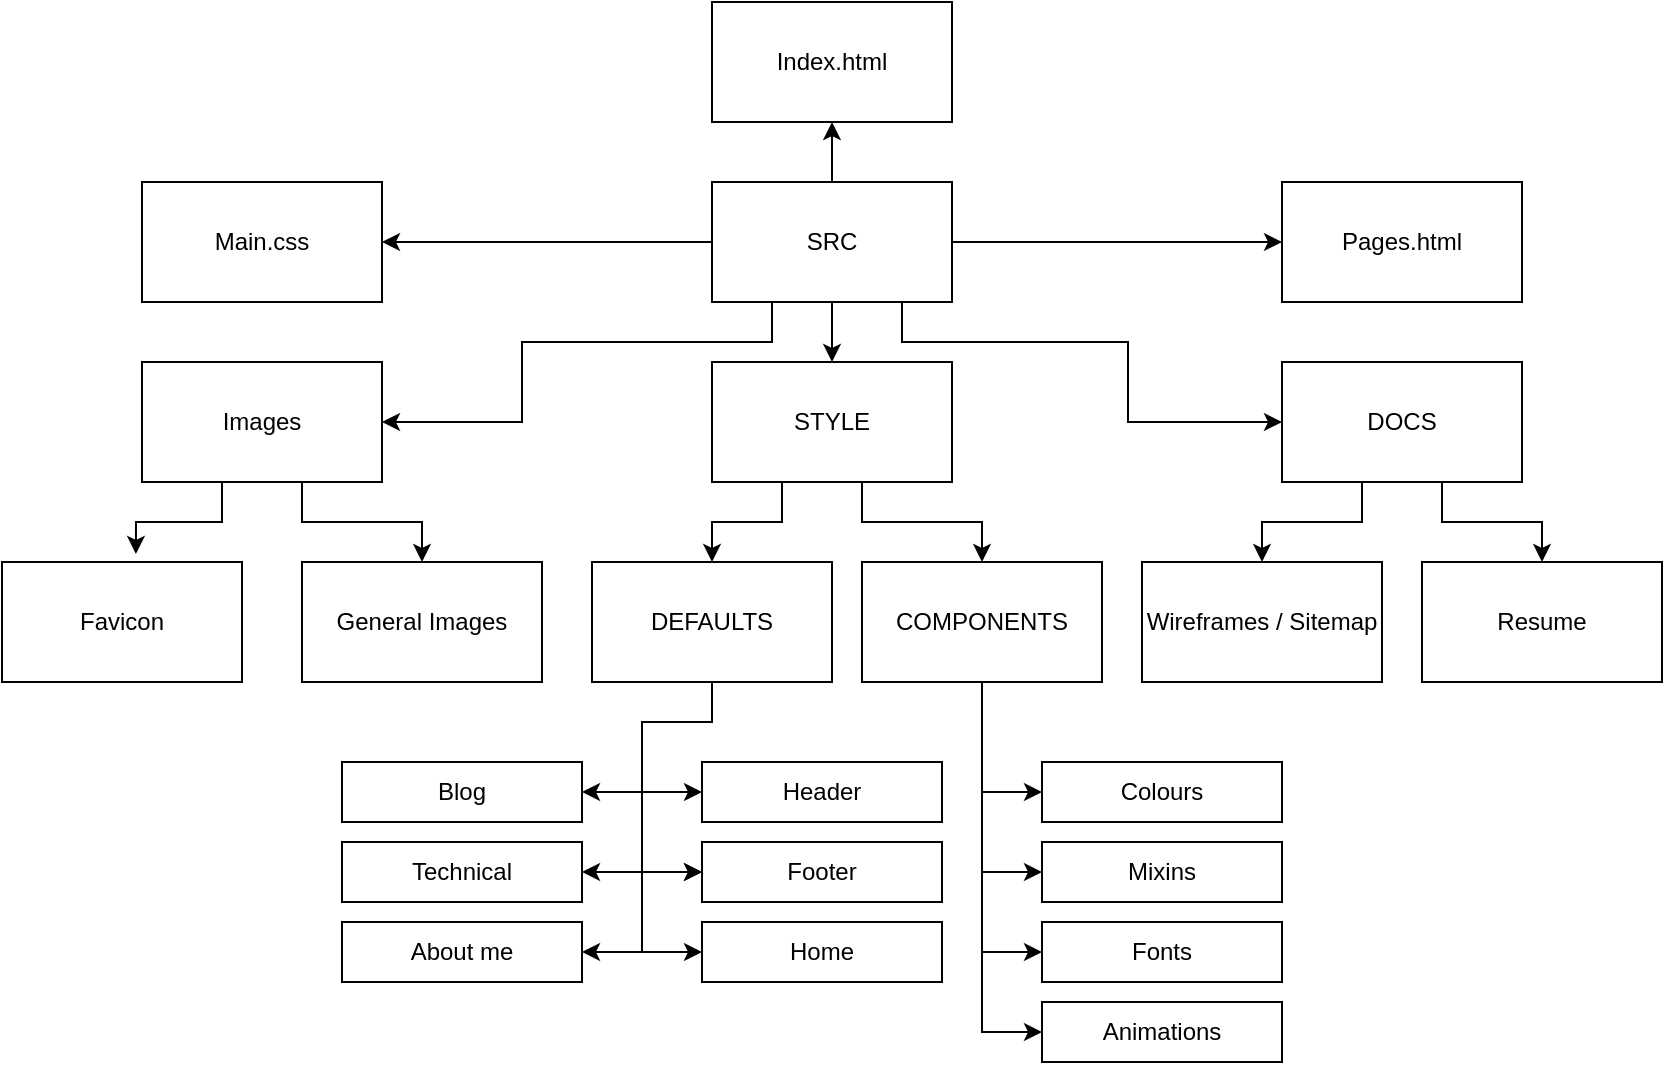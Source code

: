 <mxfile version="22.1.1" type="github">
  <diagram name="Page-1" id="h-hHqpUnpeoOMQe769Zt">
    <mxGraphModel dx="1434" dy="790" grid="1" gridSize="10" guides="1" tooltips="1" connect="1" arrows="1" fold="1" page="1" pageScale="1" pageWidth="850" pageHeight="1100" math="0" shadow="0">
      <root>
        <mxCell id="0" />
        <mxCell id="1" parent="0" />
        <mxCell id="TCO9rcIO4yob-BprOVB--8" style="edgeStyle=orthogonalEdgeStyle;rounded=0;orthogonalLoop=1;jettySize=auto;html=1;entryX=0;entryY=0.5;entryDx=0;entryDy=0;" edge="1" parent="1" source="TCO9rcIO4yob-BprOVB--1" target="TCO9rcIO4yob-BprOVB--6">
          <mxGeometry relative="1" as="geometry">
            <Array as="points">
              <mxPoint x="460" y="190" />
              <mxPoint x="573" y="190" />
              <mxPoint x="573" y="230" />
            </Array>
          </mxGeometry>
        </mxCell>
        <mxCell id="TCO9rcIO4yob-BprOVB--18" style="edgeStyle=orthogonalEdgeStyle;rounded=0;orthogonalLoop=1;jettySize=auto;html=1;entryX=0.5;entryY=0;entryDx=0;entryDy=0;" edge="1" parent="1" source="TCO9rcIO4yob-BprOVB--1" target="TCO9rcIO4yob-BprOVB--3">
          <mxGeometry relative="1" as="geometry" />
        </mxCell>
        <mxCell id="TCO9rcIO4yob-BprOVB--29" style="edgeStyle=orthogonalEdgeStyle;rounded=0;orthogonalLoop=1;jettySize=auto;html=1;entryX=0.5;entryY=1;entryDx=0;entryDy=0;" edge="1" parent="1" source="TCO9rcIO4yob-BprOVB--1" target="TCO9rcIO4yob-BprOVB--31">
          <mxGeometry relative="1" as="geometry">
            <mxPoint x="425" y="90" as="targetPoint" />
          </mxGeometry>
        </mxCell>
        <mxCell id="TCO9rcIO4yob-BprOVB--35" style="edgeStyle=orthogonalEdgeStyle;rounded=0;orthogonalLoop=1;jettySize=auto;html=1;" edge="1" parent="1" source="TCO9rcIO4yob-BprOVB--1" target="TCO9rcIO4yob-BprOVB--36">
          <mxGeometry relative="1" as="geometry">
            <mxPoint x="640" y="60" as="targetPoint" />
            <Array as="points">
              <mxPoint x="530" y="140" />
              <mxPoint x="530" y="140" />
            </Array>
          </mxGeometry>
        </mxCell>
        <mxCell id="TCO9rcIO4yob-BprOVB--40" style="edgeStyle=orthogonalEdgeStyle;rounded=0;orthogonalLoop=1;jettySize=auto;html=1;" edge="1" parent="1" source="TCO9rcIO4yob-BprOVB--1" target="TCO9rcIO4yob-BprOVB--41">
          <mxGeometry relative="1" as="geometry">
            <mxPoint x="230" y="60" as="targetPoint" />
            <Array as="points">
              <mxPoint x="320" y="140" />
              <mxPoint x="320" y="140" />
            </Array>
          </mxGeometry>
        </mxCell>
        <mxCell id="TCO9rcIO4yob-BprOVB--44" style="edgeStyle=orthogonalEdgeStyle;rounded=0;orthogonalLoop=1;jettySize=auto;html=1;exitX=0.25;exitY=1;exitDx=0;exitDy=0;entryX=1;entryY=0.5;entryDx=0;entryDy=0;" edge="1" parent="1" source="TCO9rcIO4yob-BprOVB--1" target="TCO9rcIO4yob-BprOVB--5">
          <mxGeometry relative="1" as="geometry">
            <Array as="points">
              <mxPoint x="395" y="190" />
              <mxPoint x="270" y="190" />
              <mxPoint x="270" y="230" />
            </Array>
          </mxGeometry>
        </mxCell>
        <mxCell id="TCO9rcIO4yob-BprOVB--1" value="SRC" style="rounded=0;whiteSpace=wrap;html=1;" vertex="1" parent="1">
          <mxGeometry x="365" y="110" width="120" height="60" as="geometry" />
        </mxCell>
        <mxCell id="TCO9rcIO4yob-BprOVB--19" style="edgeStyle=orthogonalEdgeStyle;rounded=0;orthogonalLoop=1;jettySize=auto;html=1;entryX=0.5;entryY=0;entryDx=0;entryDy=0;" edge="1" parent="1" source="TCO9rcIO4yob-BprOVB--3" target="TCO9rcIO4yob-BprOVB--4">
          <mxGeometry relative="1" as="geometry">
            <Array as="points">
              <mxPoint x="440" y="280" />
              <mxPoint x="500" y="280" />
            </Array>
          </mxGeometry>
        </mxCell>
        <mxCell id="TCO9rcIO4yob-BprOVB--37" style="edgeStyle=orthogonalEdgeStyle;rounded=0;orthogonalLoop=1;jettySize=auto;html=1;" edge="1" parent="1" source="TCO9rcIO4yob-BprOVB--3" target="TCO9rcIO4yob-BprOVB--38">
          <mxGeometry relative="1" as="geometry">
            <mxPoint x="370" y="300" as="targetPoint" />
            <Array as="points">
              <mxPoint x="400" y="280" />
              <mxPoint x="365" y="280" />
            </Array>
          </mxGeometry>
        </mxCell>
        <mxCell id="TCO9rcIO4yob-BprOVB--3" value="STYLE" style="rounded=0;whiteSpace=wrap;html=1;" vertex="1" parent="1">
          <mxGeometry x="365" y="200" width="120" height="60" as="geometry" />
        </mxCell>
        <mxCell id="TCO9rcIO4yob-BprOVB--48" style="edgeStyle=orthogonalEdgeStyle;rounded=0;orthogonalLoop=1;jettySize=auto;html=1;" edge="1" parent="1" source="TCO9rcIO4yob-BprOVB--4" target="TCO9rcIO4yob-BprOVB--49">
          <mxGeometry relative="1" as="geometry">
            <mxPoint x="500" y="560" as="targetPoint" />
            <Array as="points">
              <mxPoint x="500" y="535" />
            </Array>
          </mxGeometry>
        </mxCell>
        <mxCell id="TCO9rcIO4yob-BprOVB--53" style="edgeStyle=orthogonalEdgeStyle;rounded=0;orthogonalLoop=1;jettySize=auto;html=1;entryX=0;entryY=0.5;entryDx=0;entryDy=0;" edge="1" parent="1" source="TCO9rcIO4yob-BprOVB--4" target="TCO9rcIO4yob-BprOVB--52">
          <mxGeometry relative="1" as="geometry" />
        </mxCell>
        <mxCell id="TCO9rcIO4yob-BprOVB--54" style="edgeStyle=orthogonalEdgeStyle;rounded=0;orthogonalLoop=1;jettySize=auto;html=1;entryX=0;entryY=0.5;entryDx=0;entryDy=0;" edge="1" parent="1" source="TCO9rcIO4yob-BprOVB--4" target="TCO9rcIO4yob-BprOVB--51">
          <mxGeometry relative="1" as="geometry" />
        </mxCell>
        <mxCell id="TCO9rcIO4yob-BprOVB--55" style="edgeStyle=orthogonalEdgeStyle;rounded=0;orthogonalLoop=1;jettySize=auto;html=1;entryX=0;entryY=0.5;entryDx=0;entryDy=0;" edge="1" parent="1" source="TCO9rcIO4yob-BprOVB--4" target="TCO9rcIO4yob-BprOVB--50">
          <mxGeometry relative="1" as="geometry" />
        </mxCell>
        <mxCell id="TCO9rcIO4yob-BprOVB--4" value="COMPONENTS" style="rounded=0;whiteSpace=wrap;html=1;" vertex="1" parent="1">
          <mxGeometry x="440" y="300" width="120" height="60" as="geometry" />
        </mxCell>
        <mxCell id="TCO9rcIO4yob-BprOVB--46" style="edgeStyle=orthogonalEdgeStyle;rounded=0;orthogonalLoop=1;jettySize=auto;html=1;entryX=0.5;entryY=0;entryDx=0;entryDy=0;" edge="1" parent="1" source="TCO9rcIO4yob-BprOVB--5" target="TCO9rcIO4yob-BprOVB--27">
          <mxGeometry relative="1" as="geometry">
            <Array as="points">
              <mxPoint x="160" y="280" />
              <mxPoint x="220" y="280" />
            </Array>
          </mxGeometry>
        </mxCell>
        <mxCell id="TCO9rcIO4yob-BprOVB--5" value="Images" style="rounded=0;whiteSpace=wrap;html=1;" vertex="1" parent="1">
          <mxGeometry x="80" y="200" width="120" height="60" as="geometry" />
        </mxCell>
        <mxCell id="TCO9rcIO4yob-BprOVB--42" style="edgeStyle=orthogonalEdgeStyle;rounded=0;orthogonalLoop=1;jettySize=auto;html=1;entryX=0.5;entryY=0;entryDx=0;entryDy=0;" edge="1" parent="1" source="TCO9rcIO4yob-BprOVB--6" target="TCO9rcIO4yob-BprOVB--13">
          <mxGeometry relative="1" as="geometry">
            <Array as="points">
              <mxPoint x="690" y="280" />
              <mxPoint x="640" y="280" />
            </Array>
          </mxGeometry>
        </mxCell>
        <mxCell id="TCO9rcIO4yob-BprOVB--43" style="edgeStyle=orthogonalEdgeStyle;rounded=0;orthogonalLoop=1;jettySize=auto;html=1;exitX=0.75;exitY=1;exitDx=0;exitDy=0;entryX=0.5;entryY=0;entryDx=0;entryDy=0;" edge="1" parent="1" source="TCO9rcIO4yob-BprOVB--6" target="TCO9rcIO4yob-BprOVB--11">
          <mxGeometry relative="1" as="geometry">
            <Array as="points">
              <mxPoint x="730" y="260" />
              <mxPoint x="730" y="280" />
              <mxPoint x="780" y="280" />
            </Array>
          </mxGeometry>
        </mxCell>
        <mxCell id="TCO9rcIO4yob-BprOVB--6" value="DOCS" style="rounded=0;whiteSpace=wrap;html=1;" vertex="1" parent="1">
          <mxGeometry x="650" y="200" width="120" height="60" as="geometry" />
        </mxCell>
        <mxCell id="TCO9rcIO4yob-BprOVB--11" value="Resume" style="rounded=0;whiteSpace=wrap;html=1;" vertex="1" parent="1">
          <mxGeometry x="720" y="300" width="120" height="60" as="geometry" />
        </mxCell>
        <mxCell id="TCO9rcIO4yob-BprOVB--13" value="Wireframes / Sitemap" style="rounded=0;whiteSpace=wrap;html=1;" vertex="1" parent="1">
          <mxGeometry x="580" y="300" width="120" height="60" as="geometry" />
        </mxCell>
        <mxCell id="TCO9rcIO4yob-BprOVB--26" value="Favicon" style="rounded=0;whiteSpace=wrap;html=1;" vertex="1" parent="1">
          <mxGeometry x="10" y="300" width="120" height="60" as="geometry" />
        </mxCell>
        <mxCell id="TCO9rcIO4yob-BprOVB--27" value="General Images" style="rounded=0;whiteSpace=wrap;html=1;" vertex="1" parent="1">
          <mxGeometry x="160" y="300" width="120" height="60" as="geometry" />
        </mxCell>
        <mxCell id="TCO9rcIO4yob-BprOVB--31" value="Index.html" style="rounded=0;whiteSpace=wrap;html=1;" vertex="1" parent="1">
          <mxGeometry x="365" y="20" width="120" height="60" as="geometry" />
        </mxCell>
        <mxCell id="TCO9rcIO4yob-BprOVB--36" value="Pages.html" style="rounded=0;whiteSpace=wrap;html=1;" vertex="1" parent="1">
          <mxGeometry x="650" y="110" width="120" height="60" as="geometry" />
        </mxCell>
        <mxCell id="TCO9rcIO4yob-BprOVB--65" style="edgeStyle=orthogonalEdgeStyle;rounded=0;orthogonalLoop=1;jettySize=auto;html=1;entryX=0;entryY=0.5;entryDx=0;entryDy=0;exitX=0.5;exitY=1;exitDx=0;exitDy=0;" edge="1" parent="1" source="TCO9rcIO4yob-BprOVB--38" target="TCO9rcIO4yob-BprOVB--63">
          <mxGeometry relative="1" as="geometry">
            <Array as="points">
              <mxPoint x="365" y="380" />
              <mxPoint x="330" y="380" />
              <mxPoint x="330" y="415" />
            </Array>
          </mxGeometry>
        </mxCell>
        <mxCell id="TCO9rcIO4yob-BprOVB--66" style="edgeStyle=orthogonalEdgeStyle;rounded=0;orthogonalLoop=1;jettySize=auto;html=1;entryX=0;entryY=0.5;entryDx=0;entryDy=0;exitX=0.5;exitY=1;exitDx=0;exitDy=0;" edge="1" parent="1" source="TCO9rcIO4yob-BprOVB--38" target="TCO9rcIO4yob-BprOVB--62">
          <mxGeometry relative="1" as="geometry">
            <Array as="points">
              <mxPoint x="365" y="380" />
              <mxPoint x="330" y="380" />
              <mxPoint x="330" y="455" />
            </Array>
          </mxGeometry>
        </mxCell>
        <mxCell id="TCO9rcIO4yob-BprOVB--67" style="edgeStyle=orthogonalEdgeStyle;rounded=0;orthogonalLoop=1;jettySize=auto;html=1;entryX=1;entryY=0.5;entryDx=0;entryDy=0;exitX=0.5;exitY=1;exitDx=0;exitDy=0;" edge="1" parent="1" source="TCO9rcIO4yob-BprOVB--38" target="TCO9rcIO4yob-BprOVB--57">
          <mxGeometry relative="1" as="geometry">
            <Array as="points">
              <mxPoint x="365" y="380" />
              <mxPoint x="330" y="380" />
              <mxPoint x="330" y="495" />
            </Array>
          </mxGeometry>
        </mxCell>
        <mxCell id="TCO9rcIO4yob-BprOVB--68" style="edgeStyle=orthogonalEdgeStyle;rounded=0;orthogonalLoop=1;jettySize=auto;html=1;entryX=1;entryY=0.5;entryDx=0;entryDy=0;exitX=0.5;exitY=1;exitDx=0;exitDy=0;" edge="1" parent="1" source="TCO9rcIO4yob-BprOVB--38" target="TCO9rcIO4yob-BprOVB--58">
          <mxGeometry relative="1" as="geometry">
            <Array as="points">
              <mxPoint x="365" y="380" />
              <mxPoint x="330" y="380" />
              <mxPoint x="330" y="455" />
            </Array>
          </mxGeometry>
        </mxCell>
        <mxCell id="TCO9rcIO4yob-BprOVB--69" style="edgeStyle=orthogonalEdgeStyle;rounded=0;orthogonalLoop=1;jettySize=auto;html=1;entryX=1;entryY=0.5;entryDx=0;entryDy=0;exitX=0.5;exitY=1;exitDx=0;exitDy=0;" edge="1" parent="1" source="TCO9rcIO4yob-BprOVB--38" target="TCO9rcIO4yob-BprOVB--59">
          <mxGeometry relative="1" as="geometry">
            <Array as="points">
              <mxPoint x="365" y="380" />
              <mxPoint x="330" y="380" />
              <mxPoint x="330" y="415" />
            </Array>
          </mxGeometry>
        </mxCell>
        <mxCell id="TCO9rcIO4yob-BprOVB--70" style="edgeStyle=orthogonalEdgeStyle;rounded=0;orthogonalLoop=1;jettySize=auto;html=1;entryX=0;entryY=0.5;entryDx=0;entryDy=0;" edge="1" parent="1" target="TCO9rcIO4yob-BprOVB--62">
          <mxGeometry relative="1" as="geometry">
            <mxPoint x="330" y="380" as="sourcePoint" />
            <Array as="points">
              <mxPoint x="330" y="455" />
            </Array>
          </mxGeometry>
        </mxCell>
        <mxCell id="TCO9rcIO4yob-BprOVB--71" style="edgeStyle=orthogonalEdgeStyle;rounded=0;orthogonalLoop=1;jettySize=auto;html=1;entryX=0;entryY=0.5;entryDx=0;entryDy=0;exitX=0.5;exitY=1;exitDx=0;exitDy=0;" edge="1" parent="1" source="TCO9rcIO4yob-BprOVB--38" target="TCO9rcIO4yob-BprOVB--61">
          <mxGeometry relative="1" as="geometry">
            <Array as="points">
              <mxPoint x="365" y="380" />
              <mxPoint x="330" y="380" />
              <mxPoint x="330" y="495" />
            </Array>
          </mxGeometry>
        </mxCell>
        <mxCell id="TCO9rcIO4yob-BprOVB--38" value="DEFAULTS" style="rounded=0;whiteSpace=wrap;html=1;" vertex="1" parent="1">
          <mxGeometry x="305" y="300" width="120" height="60" as="geometry" />
        </mxCell>
        <mxCell id="TCO9rcIO4yob-BprOVB--41" value="Main.css" style="rounded=0;whiteSpace=wrap;html=1;" vertex="1" parent="1">
          <mxGeometry x="80" y="110" width="120" height="60" as="geometry" />
        </mxCell>
        <mxCell id="TCO9rcIO4yob-BprOVB--45" style="edgeStyle=orthogonalEdgeStyle;rounded=0;orthogonalLoop=1;jettySize=auto;html=1;entryX=0.558;entryY=-0.067;entryDx=0;entryDy=0;entryPerimeter=0;" edge="1" parent="1" source="TCO9rcIO4yob-BprOVB--5" target="TCO9rcIO4yob-BprOVB--26">
          <mxGeometry relative="1" as="geometry">
            <Array as="points">
              <mxPoint x="120" y="280" />
              <mxPoint x="77" y="280" />
            </Array>
          </mxGeometry>
        </mxCell>
        <mxCell id="TCO9rcIO4yob-BprOVB--49" value="Animations" style="rounded=0;whiteSpace=wrap;html=1;" vertex="1" parent="1">
          <mxGeometry x="530" y="520" width="120" height="30" as="geometry" />
        </mxCell>
        <mxCell id="TCO9rcIO4yob-BprOVB--50" value="Fonts" style="rounded=0;whiteSpace=wrap;html=1;" vertex="1" parent="1">
          <mxGeometry x="530" y="480" width="120" height="30" as="geometry" />
        </mxCell>
        <mxCell id="TCO9rcIO4yob-BprOVB--51" value="Mixins" style="rounded=0;whiteSpace=wrap;html=1;" vertex="1" parent="1">
          <mxGeometry x="530" y="440" width="120" height="30" as="geometry" />
        </mxCell>
        <mxCell id="TCO9rcIO4yob-BprOVB--52" value="Colours" style="rounded=0;whiteSpace=wrap;html=1;" vertex="1" parent="1">
          <mxGeometry x="530" y="400" width="120" height="30" as="geometry" />
        </mxCell>
        <mxCell id="TCO9rcIO4yob-BprOVB--57" value="About me" style="rounded=0;whiteSpace=wrap;html=1;" vertex="1" parent="1">
          <mxGeometry x="180" y="480" width="120" height="30" as="geometry" />
        </mxCell>
        <mxCell id="TCO9rcIO4yob-BprOVB--58" value="Technical" style="rounded=0;whiteSpace=wrap;html=1;" vertex="1" parent="1">
          <mxGeometry x="180" y="440" width="120" height="30" as="geometry" />
        </mxCell>
        <mxCell id="TCO9rcIO4yob-BprOVB--59" value="Blog" style="rounded=0;whiteSpace=wrap;html=1;" vertex="1" parent="1">
          <mxGeometry x="180" y="400" width="120" height="30" as="geometry" />
        </mxCell>
        <mxCell id="TCO9rcIO4yob-BprOVB--61" value="Home" style="rounded=0;whiteSpace=wrap;html=1;" vertex="1" parent="1">
          <mxGeometry x="360" y="480" width="120" height="30" as="geometry" />
        </mxCell>
        <mxCell id="TCO9rcIO4yob-BprOVB--62" value="Footer" style="rounded=0;whiteSpace=wrap;html=1;" vertex="1" parent="1">
          <mxGeometry x="360" y="440" width="120" height="30" as="geometry" />
        </mxCell>
        <mxCell id="TCO9rcIO4yob-BprOVB--63" value="Header" style="rounded=0;whiteSpace=wrap;html=1;" vertex="1" parent="1">
          <mxGeometry x="360" y="400" width="120" height="30" as="geometry" />
        </mxCell>
      </root>
    </mxGraphModel>
  </diagram>
</mxfile>
